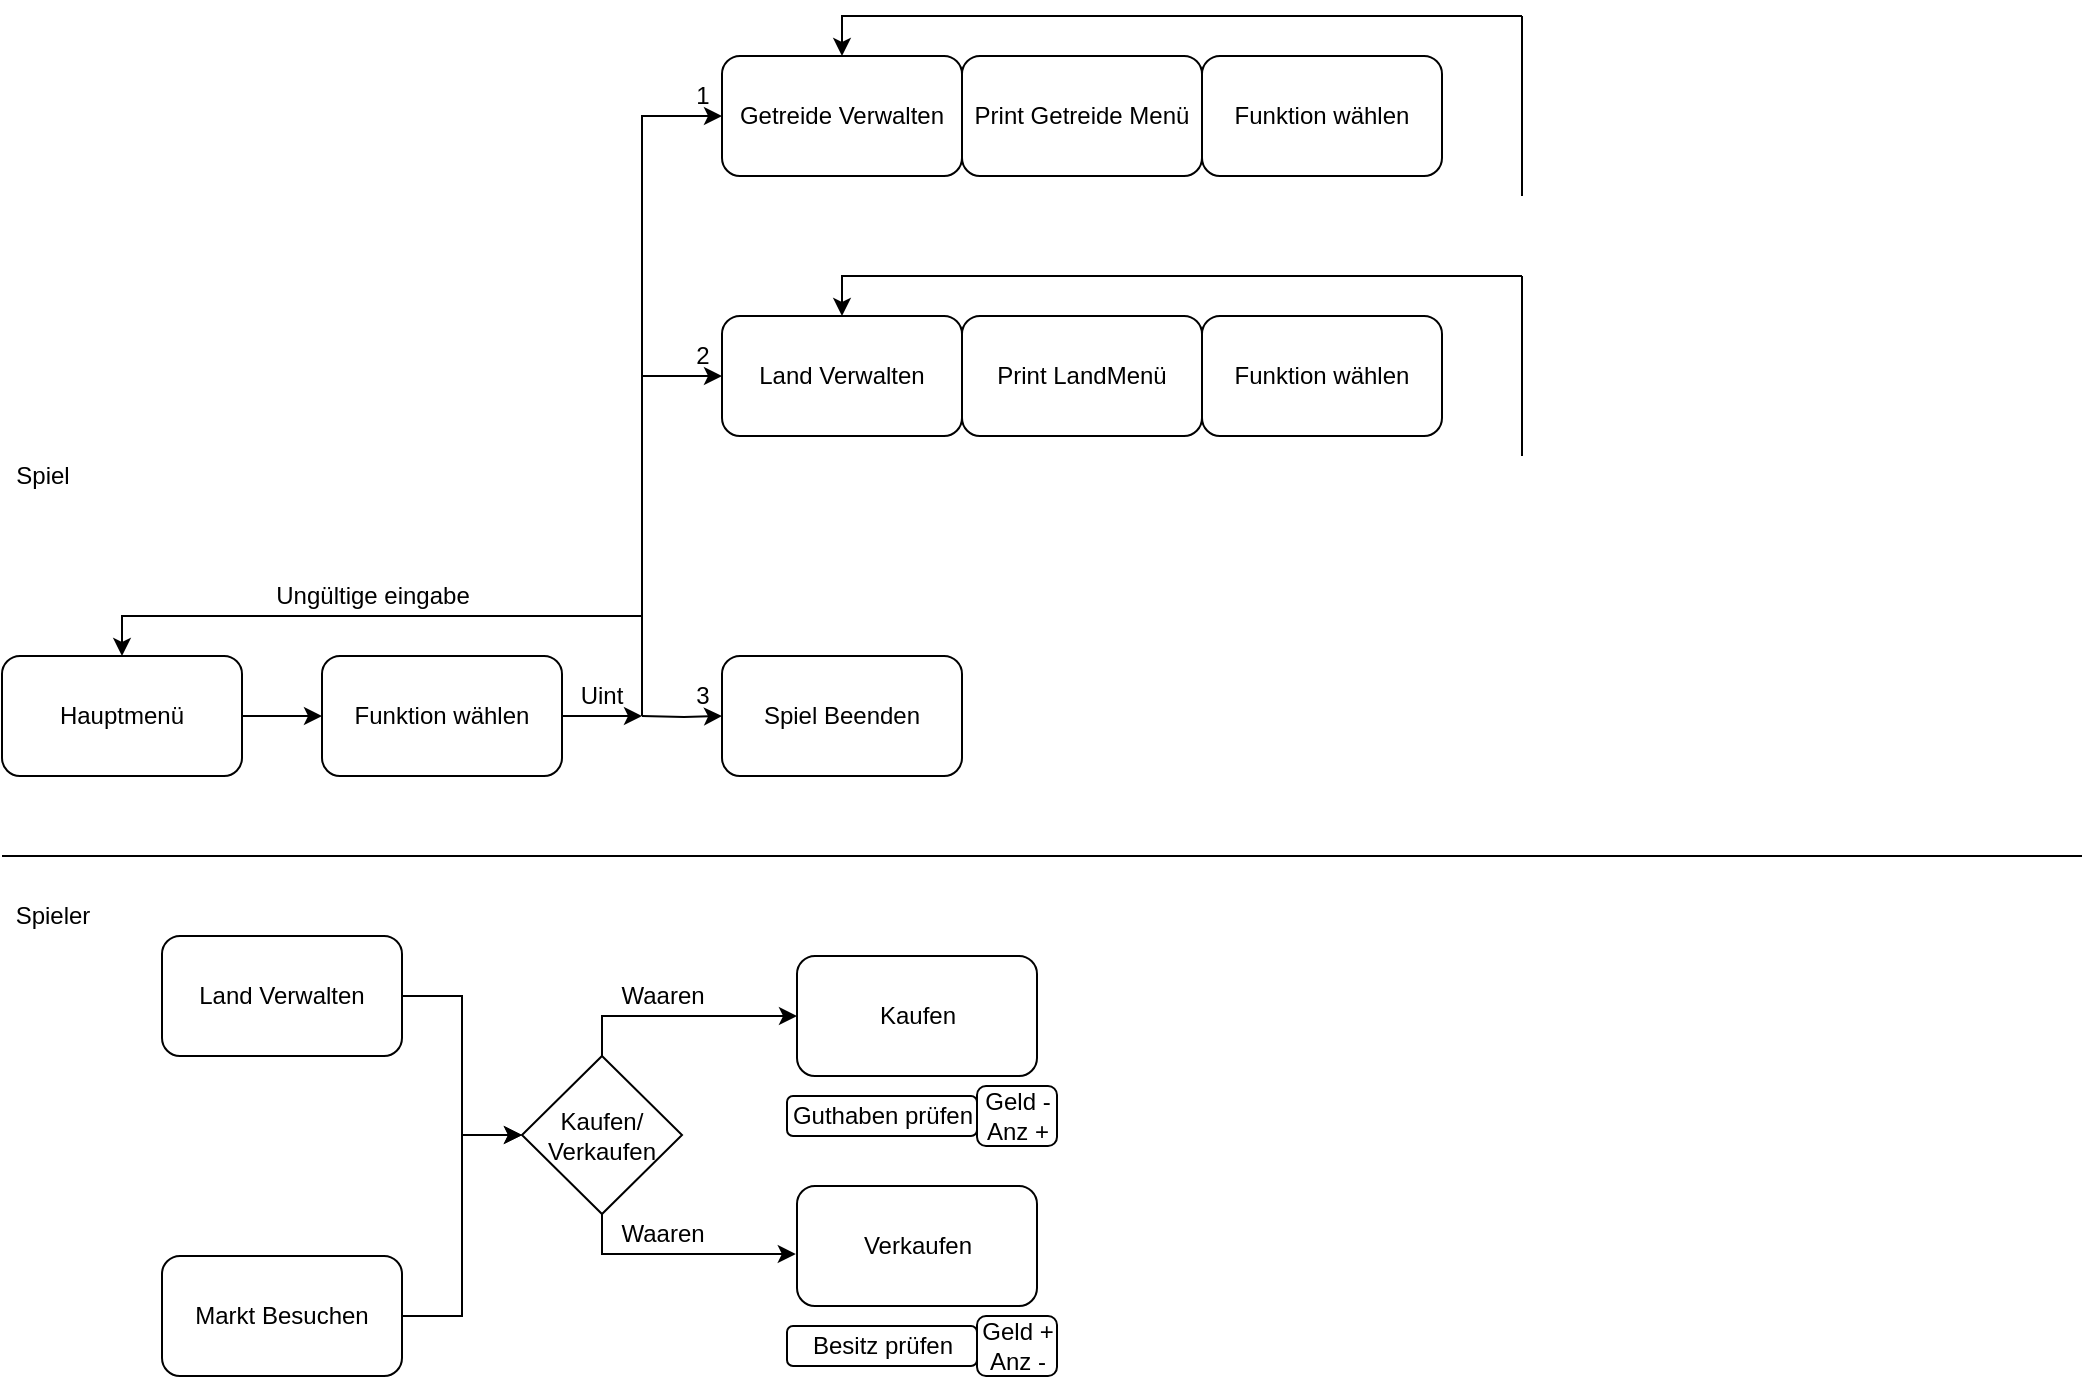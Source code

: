 <mxfile version="14.1.1" type="device"><diagram id="9VZ_F0bGvhKdeFgphVNc" name="Page-1"><mxGraphModel dx="813" dy="1268" grid="1" gridSize="10" guides="1" tooltips="1" connect="1" arrows="1" fold="1" page="1" pageScale="1" pageWidth="1169" pageHeight="827" math="0" shadow="0"><root><mxCell id="0"/><mxCell id="1" parent="0"/><mxCell id="1qS1XkVz5e9EqdEoYbEG-8" style="edgeStyle=orthogonalEdgeStyle;rounded=0;orthogonalLoop=1;jettySize=auto;html=1;exitX=1;exitY=0.5;exitDx=0;exitDy=0;entryX=0;entryY=0.5;entryDx=0;entryDy=0;" edge="1" parent="1" source="1qS1XkVz5e9EqdEoYbEG-2" target="1qS1XkVz5e9EqdEoYbEG-7"><mxGeometry relative="1" as="geometry"/></mxCell><mxCell id="1qS1XkVz5e9EqdEoYbEG-22" style="edgeStyle=orthogonalEdgeStyle;rounded=0;orthogonalLoop=1;jettySize=auto;html=1;exitX=0.5;exitY=0;exitDx=0;exitDy=0;entryX=0.5;entryY=0;entryDx=0;entryDy=0;" edge="1" parent="1" target="1qS1XkVz5e9EqdEoYbEG-2"><mxGeometry relative="1" as="geometry"><mxPoint x="360" y="120" as="sourcePoint"/><Array as="points"><mxPoint x="100" y="120"/></Array></mxGeometry></mxCell><mxCell id="1qS1XkVz5e9EqdEoYbEG-2" value="Hauptmenü" style="rounded=1;whiteSpace=wrap;html=1;" vertex="1" parent="1"><mxGeometry x="40" y="140" width="120" height="60" as="geometry"/></mxCell><mxCell id="1qS1XkVz5e9EqdEoYbEG-3" value="" style="endArrow=none;html=1;" edge="1" parent="1"><mxGeometry width="50" height="50" relative="1" as="geometry"><mxPoint x="40" y="240" as="sourcePoint"/><mxPoint x="1080" y="240" as="targetPoint"/></mxGeometry></mxCell><mxCell id="1qS1XkVz5e9EqdEoYbEG-4" value="Spiel" style="text;html=1;align=center;verticalAlign=middle;resizable=0;points=[];autosize=1;" vertex="1" parent="1"><mxGeometry x="40" y="40" width="40" height="20" as="geometry"/></mxCell><mxCell id="1qS1XkVz5e9EqdEoYbEG-12" style="edgeStyle=orthogonalEdgeStyle;rounded=0;orthogonalLoop=1;jettySize=auto;html=1;exitX=0;exitY=0.5;exitDx=0;exitDy=0;entryX=0;entryY=0.5;entryDx=0;entryDy=0;" edge="1" parent="1" target="1qS1XkVz5e9EqdEoYbEG-5"><mxGeometry relative="1" as="geometry"><mxPoint x="360" y="90" as="sourcePoint"/><Array as="points"><mxPoint x="360"/></Array></mxGeometry></mxCell><mxCell id="1qS1XkVz5e9EqdEoYbEG-33" style="edgeStyle=orthogonalEdgeStyle;rounded=0;orthogonalLoop=1;jettySize=auto;html=1;entryX=0.5;entryY=0;entryDx=0;entryDy=0;" edge="1" parent="1" target="1qS1XkVz5e9EqdEoYbEG-5"><mxGeometry relative="1" as="geometry"><mxPoint x="800" y="-50" as="sourcePoint"/><Array as="points"><mxPoint x="460" y="-50"/></Array></mxGeometry></mxCell><mxCell id="1qS1XkVz5e9EqdEoYbEG-5" value="Land Verwalten" style="rounded=1;whiteSpace=wrap;html=1;" vertex="1" parent="1"><mxGeometry x="400" y="-30" width="120" height="60" as="geometry"/></mxCell><mxCell id="1qS1XkVz5e9EqdEoYbEG-11" style="edgeStyle=orthogonalEdgeStyle;rounded=0;orthogonalLoop=1;jettySize=auto;html=1;exitX=0;exitY=0.5;exitDx=0;exitDy=0;entryX=0;entryY=0.5;entryDx=0;entryDy=0;" edge="1" parent="1" target="1qS1XkVz5e9EqdEoYbEG-6"><mxGeometry relative="1" as="geometry"><mxPoint x="360" y="170" as="sourcePoint"/></mxGeometry></mxCell><mxCell id="1qS1XkVz5e9EqdEoYbEG-6" value="Spiel Beenden" style="rounded=1;whiteSpace=wrap;html=1;" vertex="1" parent="1"><mxGeometry x="400" y="140" width="120" height="60" as="geometry"/></mxCell><mxCell id="1qS1XkVz5e9EqdEoYbEG-10" style="edgeStyle=orthogonalEdgeStyle;rounded=0;orthogonalLoop=1;jettySize=auto;html=1;exitX=1;exitY=0.5;exitDx=0;exitDy=0;" edge="1" parent="1" source="1qS1XkVz5e9EqdEoYbEG-7"><mxGeometry relative="1" as="geometry"><mxPoint x="360" y="170" as="targetPoint"/></mxGeometry></mxCell><mxCell id="1qS1XkVz5e9EqdEoYbEG-7" value="Funktion wählen" style="rounded=1;whiteSpace=wrap;html=1;" vertex="1" parent="1"><mxGeometry x="200" y="140" width="120" height="60" as="geometry"/></mxCell><mxCell id="1qS1XkVz5e9EqdEoYbEG-9" value="" style="endArrow=none;html=1;" edge="1" parent="1"><mxGeometry width="50" height="50" relative="1" as="geometry"><mxPoint x="360" y="170" as="sourcePoint"/><mxPoint x="360" y="10" as="targetPoint"/></mxGeometry></mxCell><mxCell id="1qS1XkVz5e9EqdEoYbEG-15" style="edgeStyle=orthogonalEdgeStyle;rounded=0;orthogonalLoop=1;jettySize=auto;html=1;exitX=0;exitY=0.5;exitDx=0;exitDy=0;entryX=0;entryY=0.5;entryDx=0;entryDy=0;" edge="1" parent="1" target="1qS1XkVz5e9EqdEoYbEG-14"><mxGeometry relative="1" as="geometry"><mxPoint x="360" y="10" as="sourcePoint"/><Array as="points"><mxPoint x="360" y="-130"/></Array></mxGeometry></mxCell><mxCell id="1qS1XkVz5e9EqdEoYbEG-32" style="edgeStyle=orthogonalEdgeStyle;rounded=0;orthogonalLoop=1;jettySize=auto;html=1;exitX=0.5;exitY=0;exitDx=0;exitDy=0;entryX=0.5;entryY=0;entryDx=0;entryDy=0;" edge="1" parent="1" target="1qS1XkVz5e9EqdEoYbEG-14"><mxGeometry relative="1" as="geometry"><mxPoint x="800" y="-180" as="sourcePoint"/><Array as="points"><mxPoint x="460" y="-180"/></Array></mxGeometry></mxCell><mxCell id="1qS1XkVz5e9EqdEoYbEG-14" value="Getreide Verwalten" style="rounded=1;whiteSpace=wrap;html=1;" vertex="1" parent="1"><mxGeometry x="400" y="-160" width="120" height="60" as="geometry"/></mxCell><mxCell id="1qS1XkVz5e9EqdEoYbEG-16" value="Uint" style="text;html=1;strokeColor=none;fillColor=none;align=center;verticalAlign=middle;whiteSpace=wrap;rounded=0;" vertex="1" parent="1"><mxGeometry x="320" y="150" width="40" height="20" as="geometry"/></mxCell><mxCell id="1qS1XkVz5e9EqdEoYbEG-17" value="3" style="text;html=1;align=center;verticalAlign=middle;resizable=0;points=[];autosize=1;" vertex="1" parent="1"><mxGeometry x="380" y="150" width="20" height="20" as="geometry"/></mxCell><mxCell id="1qS1XkVz5e9EqdEoYbEG-18" value="1" style="text;html=1;align=center;verticalAlign=middle;resizable=0;points=[];autosize=1;" vertex="1" parent="1"><mxGeometry x="380" y="-150" width="20" height="20" as="geometry"/></mxCell><mxCell id="1qS1XkVz5e9EqdEoYbEG-19" value="2" style="text;html=1;align=center;verticalAlign=middle;resizable=0;points=[];autosize=1;" vertex="1" parent="1"><mxGeometry x="380" y="-20" width="20" height="20" as="geometry"/></mxCell><mxCell id="1qS1XkVz5e9EqdEoYbEG-23" value="Ungültige eingabe" style="text;html=1;align=center;verticalAlign=middle;resizable=0;points=[];autosize=1;" vertex="1" parent="1"><mxGeometry x="170" y="100" width="110" height="20" as="geometry"/></mxCell><mxCell id="1qS1XkVz5e9EqdEoYbEG-24" value="Print Getreide Menü" style="rounded=1;whiteSpace=wrap;html=1;" vertex="1" parent="1"><mxGeometry x="520" y="-160" width="120" height="60" as="geometry"/></mxCell><mxCell id="1qS1XkVz5e9EqdEoYbEG-25" value="Print LandMenü" style="rounded=1;whiteSpace=wrap;html=1;" vertex="1" parent="1"><mxGeometry x="520" y="-30" width="120" height="60" as="geometry"/></mxCell><mxCell id="1qS1XkVz5e9EqdEoYbEG-27" value="Funktion wählen" style="rounded=1;whiteSpace=wrap;html=1;" vertex="1" parent="1"><mxGeometry x="640" y="-160" width="120" height="60" as="geometry"/></mxCell><mxCell id="1qS1XkVz5e9EqdEoYbEG-28" value="Funktion wählen" style="rounded=1;whiteSpace=wrap;html=1;" vertex="1" parent="1"><mxGeometry x="640" y="-30" width="120" height="60" as="geometry"/></mxCell><mxCell id="1qS1XkVz5e9EqdEoYbEG-29" value="" style="endArrow=none;html=1;" edge="1" parent="1"><mxGeometry width="50" height="50" relative="1" as="geometry"><mxPoint x="800" y="-90" as="sourcePoint"/><mxPoint x="800" y="-180" as="targetPoint"/></mxGeometry></mxCell><mxCell id="1qS1XkVz5e9EqdEoYbEG-30" value="" style="endArrow=none;html=1;" edge="1" parent="1"><mxGeometry width="50" height="50" relative="1" as="geometry"><mxPoint x="800" y="40" as="sourcePoint"/><mxPoint x="800" y="-50" as="targetPoint"/></mxGeometry></mxCell><mxCell id="1qS1XkVz5e9EqdEoYbEG-34" value="Spieler" style="text;html=1;align=center;verticalAlign=middle;resizable=0;points=[];autosize=1;" vertex="1" parent="1"><mxGeometry x="40" y="260" width="50" height="20" as="geometry"/></mxCell><mxCell id="1qS1XkVz5e9EqdEoYbEG-35" value="Kaufen" style="rounded=1;whiteSpace=wrap;html=1;" vertex="1" parent="1"><mxGeometry x="437.5" y="290" width="120" height="60" as="geometry"/></mxCell><mxCell id="1qS1XkVz5e9EqdEoYbEG-36" value="Verkaufen" style="rounded=1;whiteSpace=wrap;html=1;" vertex="1" parent="1"><mxGeometry x="437.5" y="405" width="120" height="60" as="geometry"/></mxCell><mxCell id="1qS1XkVz5e9EqdEoYbEG-37" value="Guthaben prüfen" style="rounded=1;whiteSpace=wrap;html=1;" vertex="1" parent="1"><mxGeometry x="432.5" y="360" width="95" height="20" as="geometry"/></mxCell><mxCell id="1qS1XkVz5e9EqdEoYbEG-38" value="Besitz prüfen" style="rounded=1;whiteSpace=wrap;html=1;" vertex="1" parent="1"><mxGeometry x="432.5" y="475" width="95" height="20" as="geometry"/></mxCell><mxCell id="1qS1XkVz5e9EqdEoYbEG-40" value="Geld -&lt;br&gt;Anz +" style="rounded=1;whiteSpace=wrap;html=1;" vertex="1" parent="1"><mxGeometry x="527.5" y="355" width="40" height="30" as="geometry"/></mxCell><mxCell id="1qS1XkVz5e9EqdEoYbEG-41" value="Geld +&lt;br&gt;Anz -" style="rounded=1;whiteSpace=wrap;html=1;" vertex="1" parent="1"><mxGeometry x="527.5" y="470" width="40" height="30" as="geometry"/></mxCell><mxCell id="1qS1XkVz5e9EqdEoYbEG-54" style="edgeStyle=orthogonalEdgeStyle;rounded=0;orthogonalLoop=1;jettySize=auto;html=1;exitX=1;exitY=0.5;exitDx=0;exitDy=0;entryX=0;entryY=0.5;entryDx=0;entryDy=0;" edge="1" parent="1" source="1qS1XkVz5e9EqdEoYbEG-43" target="1qS1XkVz5e9EqdEoYbEG-47"><mxGeometry relative="1" as="geometry"/></mxCell><mxCell id="1qS1XkVz5e9EqdEoYbEG-43" value="Land Verwalten" style="rounded=1;whiteSpace=wrap;html=1;" vertex="1" parent="1"><mxGeometry x="120" y="280" width="120" height="60" as="geometry"/></mxCell><mxCell id="1qS1XkVz5e9EqdEoYbEG-55" style="edgeStyle=orthogonalEdgeStyle;rounded=0;orthogonalLoop=1;jettySize=auto;html=1;exitX=1;exitY=0.5;exitDx=0;exitDy=0;entryX=0;entryY=0.5;entryDx=0;entryDy=0;" edge="1" parent="1" source="1qS1XkVz5e9EqdEoYbEG-44" target="1qS1XkVz5e9EqdEoYbEG-47"><mxGeometry relative="1" as="geometry"/></mxCell><mxCell id="1qS1XkVz5e9EqdEoYbEG-44" value="Markt Besuchen" style="rounded=1;whiteSpace=wrap;html=1;" vertex="1" parent="1"><mxGeometry x="120" y="440" width="120" height="60" as="geometry"/></mxCell><mxCell id="1qS1XkVz5e9EqdEoYbEG-48" style="edgeStyle=orthogonalEdgeStyle;rounded=0;orthogonalLoop=1;jettySize=auto;html=1;exitX=0.5;exitY=0;exitDx=0;exitDy=0;entryX=0;entryY=0.5;entryDx=0;entryDy=0;" edge="1" parent="1" source="1qS1XkVz5e9EqdEoYbEG-47" target="1qS1XkVz5e9EqdEoYbEG-35"><mxGeometry relative="1" as="geometry"><Array as="points"><mxPoint x="340" y="320"/></Array></mxGeometry></mxCell><mxCell id="1qS1XkVz5e9EqdEoYbEG-49" style="edgeStyle=orthogonalEdgeStyle;rounded=0;orthogonalLoop=1;jettySize=auto;html=1;exitX=0.5;exitY=1;exitDx=0;exitDy=0;entryX=-0.005;entryY=0.567;entryDx=0;entryDy=0;entryPerimeter=0;" edge="1" parent="1" source="1qS1XkVz5e9EqdEoYbEG-47" target="1qS1XkVz5e9EqdEoYbEG-36"><mxGeometry relative="1" as="geometry"/></mxCell><mxCell id="1qS1XkVz5e9EqdEoYbEG-47" value="Kaufen/&lt;br&gt;Verkaufen" style="rhombus;whiteSpace=wrap;html=1;" vertex="1" parent="1"><mxGeometry x="300" y="340" width="80" height="79" as="geometry"/></mxCell><mxCell id="1qS1XkVz5e9EqdEoYbEG-52" value="Waaren" style="text;html=1;align=center;verticalAlign=middle;resizable=0;points=[];autosize=1;" vertex="1" parent="1"><mxGeometry x="340" y="300" width="60" height="20" as="geometry"/></mxCell><mxCell id="1qS1XkVz5e9EqdEoYbEG-53" value="Waaren" style="text;html=1;align=center;verticalAlign=middle;resizable=0;points=[];autosize=1;" vertex="1" parent="1"><mxGeometry x="340" y="419" width="60" height="20" as="geometry"/></mxCell></root></mxGraphModel></diagram></mxfile>